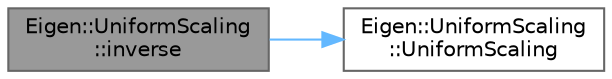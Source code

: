 digraph "Eigen::UniformScaling::inverse"
{
 // LATEX_PDF_SIZE
  bgcolor="transparent";
  edge [fontname=Helvetica,fontsize=10,labelfontname=Helvetica,labelfontsize=10];
  node [fontname=Helvetica,fontsize=10,shape=box,height=0.2,width=0.4];
  rankdir="LR";
  Node1 [id="Node000001",label="Eigen::UniformScaling\l::inverse",height=0.2,width=0.4,color="gray40", fillcolor="grey60", style="filled", fontcolor="black",tooltip=" "];
  Node1 -> Node2 [id="edge1_Node000001_Node000002",color="steelblue1",style="solid",tooltip=" "];
  Node2 [id="Node000002",label="Eigen::UniformScaling\l::UniformScaling",height=0.2,width=0.4,color="grey40", fillcolor="white", style="filled",URL="$class_eigen_1_1_uniform_scaling.html#ab17e233af501c69ff47c0dd16f43cc39",tooltip=" "];
}
